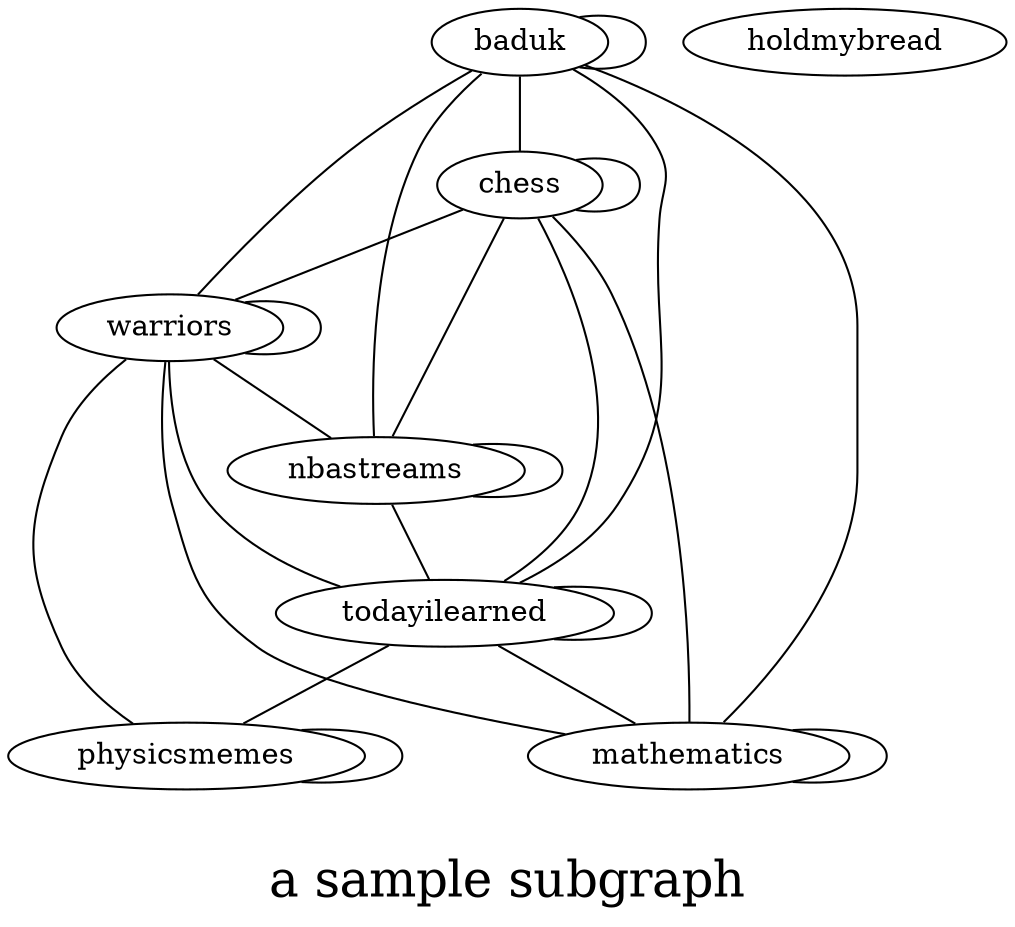 /*****
 a sample subgraph 
*****/

graph G {
  graph [splines=true overlap=false]
  node  [shape=ellipse, width=0.3, height=0.3]
  0 [label="baduk"];
  1 [label="chess"];
  2 [label="warriors"];
  3 [label="nbastreams"];
  4 [label="todayilearned"];
  5 [label="physicsmemes"];
  6 [label="mathematics"];
  7 [label="holdmybread"];
  0 -- 0;
  0 -- 1;
  0 -- 2;
  0 -- 3;
  0 -- 4;
  0 -- 6;
  1 -- 1;
  1 -- 2;
  1 -- 3;
  1 -- 4;
  1 -- 6;
  2 -- 2;
  2 -- 3;
  2 -- 4;
  2 -- 5;
  2 -- 6;
  3 -- 3;
  3 -- 4;
  4 -- 4;
  4 -- 5;
  4 -- 6;
  5 -- 5;
  6 -- 6;
  label = "\n a sample subgraph \n";  fontsize=24;
}
